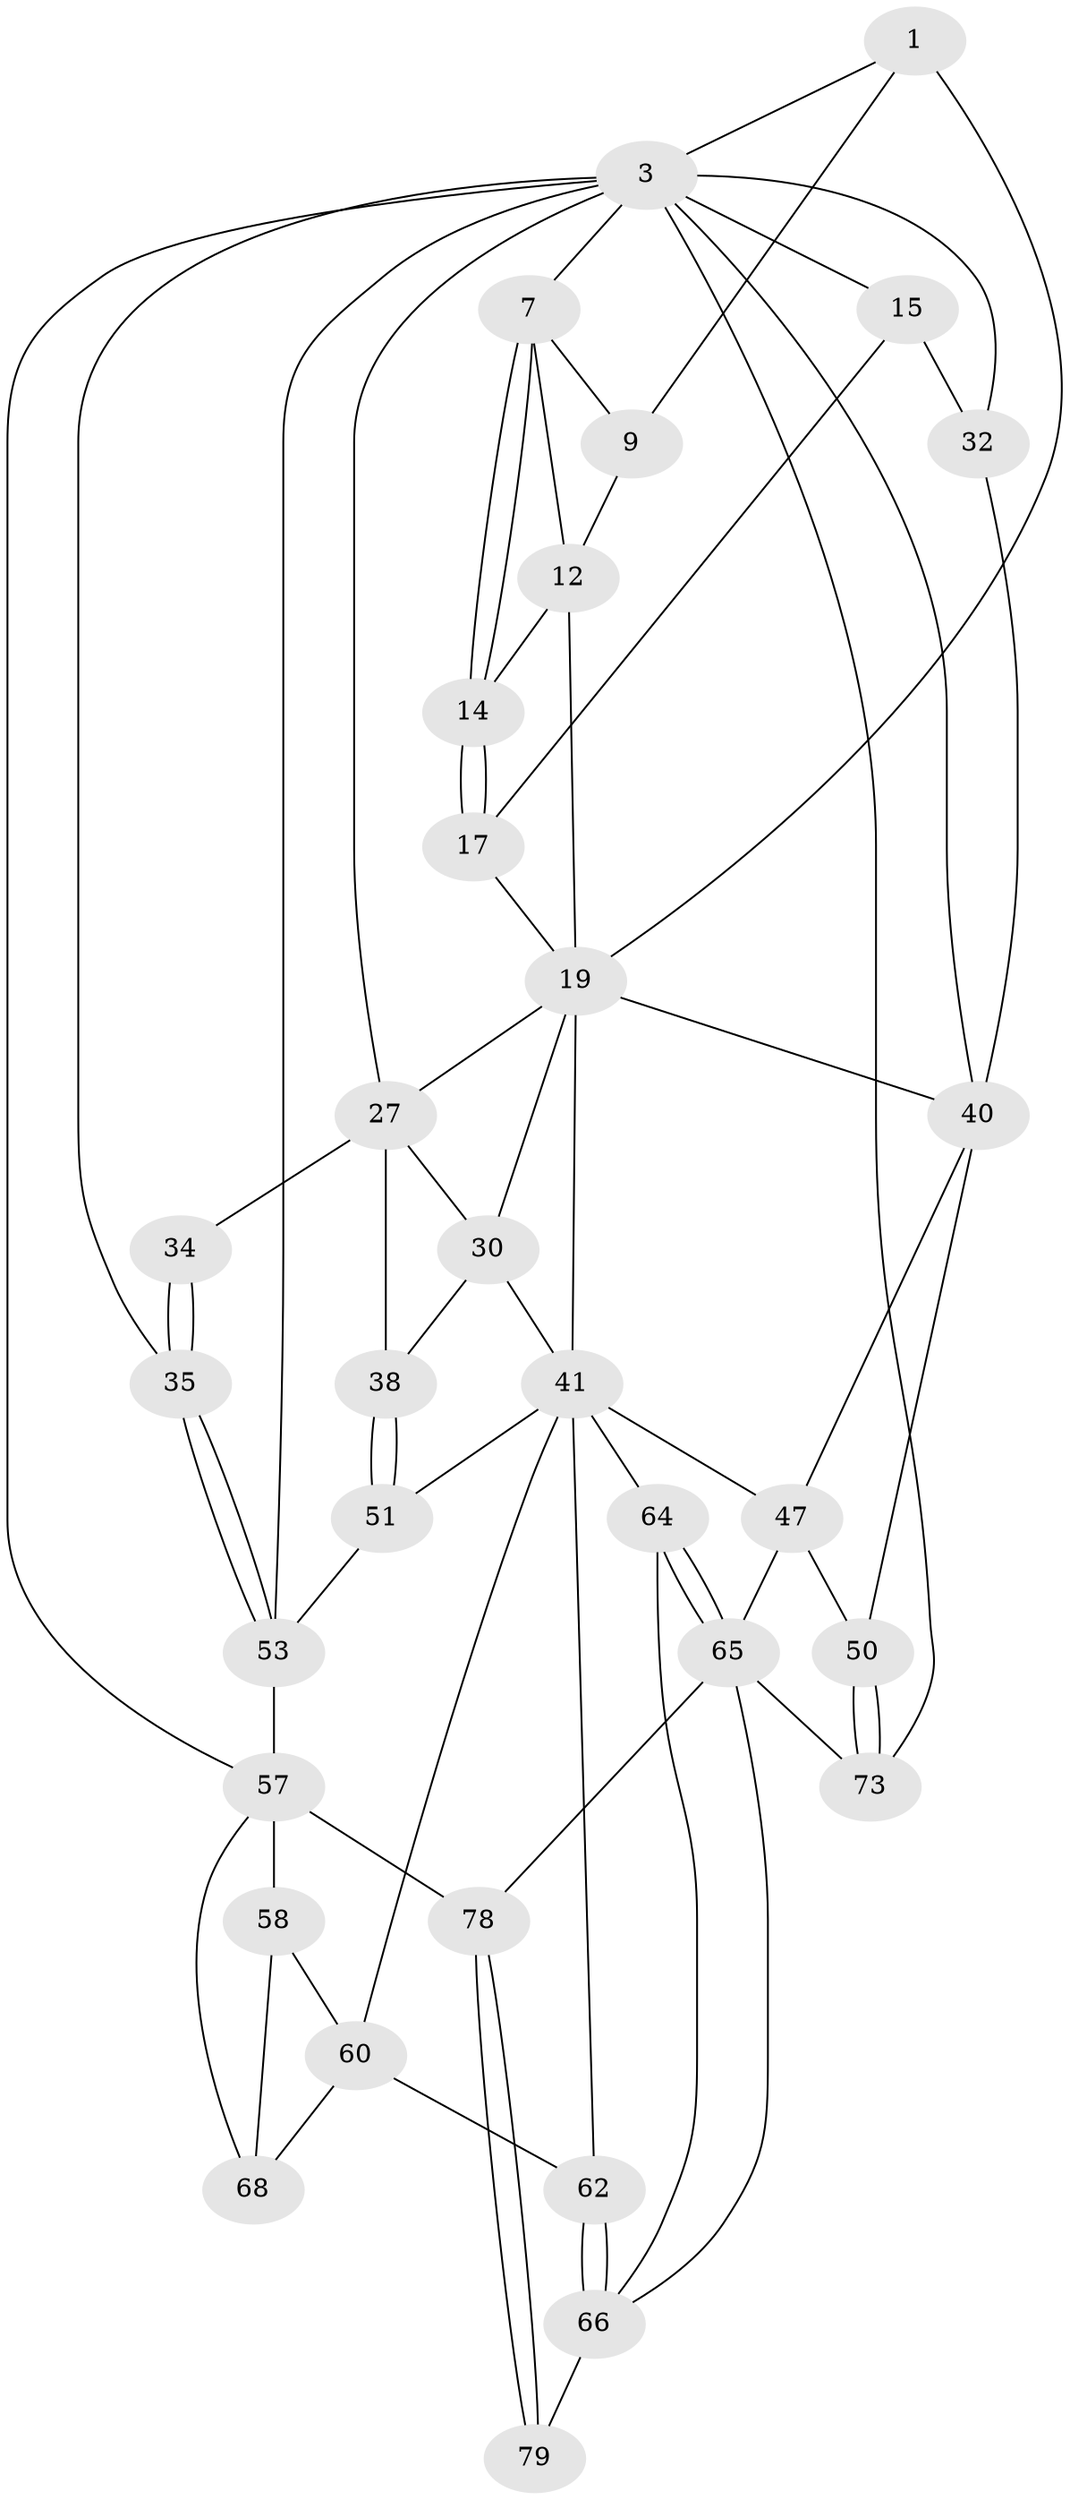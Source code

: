 // original degree distribution, {3: 0.025, 4: 0.3125, 5: 0.375, 6: 0.2875}
// Generated by graph-tools (version 1.1) at 2025/21/03/04/25 18:21:04]
// undirected, 32 vertices, 71 edges
graph export_dot {
graph [start="1"]
  node [color=gray90,style=filled];
  1 [pos="+0.7107143793796621+0",super="+10+2"];
  3 [pos="+1+0",super="+56+4+26"];
  7 [pos="+0.3381108568143038+0",super="+8"];
  9 [pos="+0.5796893892392982+0",super="+11"];
  12 [pos="+0.5245320657085412+0.08129831299809026",super="+13"];
  14 [pos="+0.4565030335597901+0.10823825613261015"];
  15 [pos="+0.2534794146116701+0",super="+18"];
  17 [pos="+0.31360614421961963+0.22054307647241822"];
  19 [pos="+0.8372433090182605+0.11909680075952998",super="+20"];
  27 [pos="+0.9150329842416832+0.16129173533908403",super="+28"];
  30 [pos="+0.7181209105374351+0.20158685794832895",super="+36"];
  32 [pos="+0+0.24110239571299327"];
  34 [pos="+1+0.3971657422641803"];
  35 [pos="+1+0.40320560241064307"];
  38 [pos="+0.8442575334914483+0.4652847957333082"];
  40 [pos="+0.17312173019208701+0.4147598079673978",super="+44"];
  41 [pos="+0.6347885657786032+0.5528556973014267",super="+42+52"];
  47 [pos="+0.29139922798269385+0.561281055848876",super="+55+48"];
  50 [pos="+0+0.6059439476716796"];
  51 [pos="+0.7844033153226145+0.5351944700425414"];
  53 [pos="+1+0.7864797612680177",super="+54"];
  57 [pos="+0.9867279266807003+0.7628039275047639",super="+69"];
  58 [pos="+0.87198062896616+0.742866360451175",super="+59"];
  60 [pos="+0.8136567161036128+0.6755300082413157",super="+61"];
  62 [pos="+0.6683230424244799+0.8333938867202743"];
  64 [pos="+0.22549819353080705+0.797591282185896",super="+67"];
  65 [pos="+0.21516565759307166+0.8034377407505238",super="+71"];
  66 [pos="+0.4952501031590445+0.8587094461805999",super="+74"];
  68 [pos="+0.6784346513380821+0.8432028519201651"];
  73 [pos="+0+1"];
  78 [pos="+0.7805428843135395+1",super="+80"];
  79 [pos="+0.5949819419086851+1"];
  1 -- 3;
  1 -- 19 [weight=2];
  1 -- 9;
  3 -- 73 [weight=2];
  3 -- 53;
  3 -- 57;
  3 -- 32;
  3 -- 7;
  3 -- 15 [weight=3];
  3 -- 27;
  3 -- 35;
  3 -- 40;
  7 -- 14;
  7 -- 14;
  7 -- 9;
  7 -- 12;
  9 -- 12;
  12 -- 14;
  12 -- 19;
  14 -- 17;
  14 -- 17;
  15 -- 32;
  15 -- 17;
  17 -- 19;
  19 -- 27;
  19 -- 40;
  19 -- 30 [weight=2];
  19 -- 41;
  27 -- 34 [weight=2];
  27 -- 38;
  27 -- 30;
  30 -- 38;
  30 -- 41;
  32 -- 40;
  34 -- 35;
  34 -- 35;
  35 -- 53;
  35 -- 53;
  38 -- 51;
  38 -- 51;
  40 -- 50;
  40 -- 47;
  41 -- 64 [weight=2];
  41 -- 62;
  41 -- 47;
  41 -- 51;
  41 -- 60;
  47 -- 65;
  47 -- 50;
  50 -- 73;
  50 -- 73;
  51 -- 53;
  53 -- 57;
  57 -- 58 [weight=2];
  57 -- 68;
  57 -- 78;
  58 -- 60;
  58 -- 68;
  60 -- 62;
  60 -- 68;
  62 -- 66;
  62 -- 66;
  64 -- 65;
  64 -- 65;
  64 -- 66;
  65 -- 73;
  65 -- 66;
  65 -- 78 [weight=2];
  66 -- 79 [weight=2];
  78 -- 79;
  78 -- 79;
}
